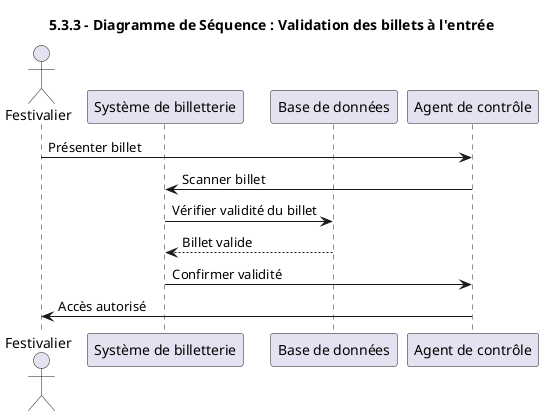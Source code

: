 @startuml
!pragma layout smetana
title 5.3.3 - Diagramme de Séquence : Validation des billets à l'entrée

actor "Festivalier" as festivalier
participant "Système de billetterie" as systeme
participant "Base de données" as bdd
participant "Agent de contrôle" as agent

festivalier -> agent : Présenter billet
agent -> systeme : Scanner billet
systeme -> bdd : Vérifier validité du billet
bdd --> systeme : Billet valide
systeme -> agent : Confirmer validité
agent -> festivalier : Accès autorisé

@enduml
